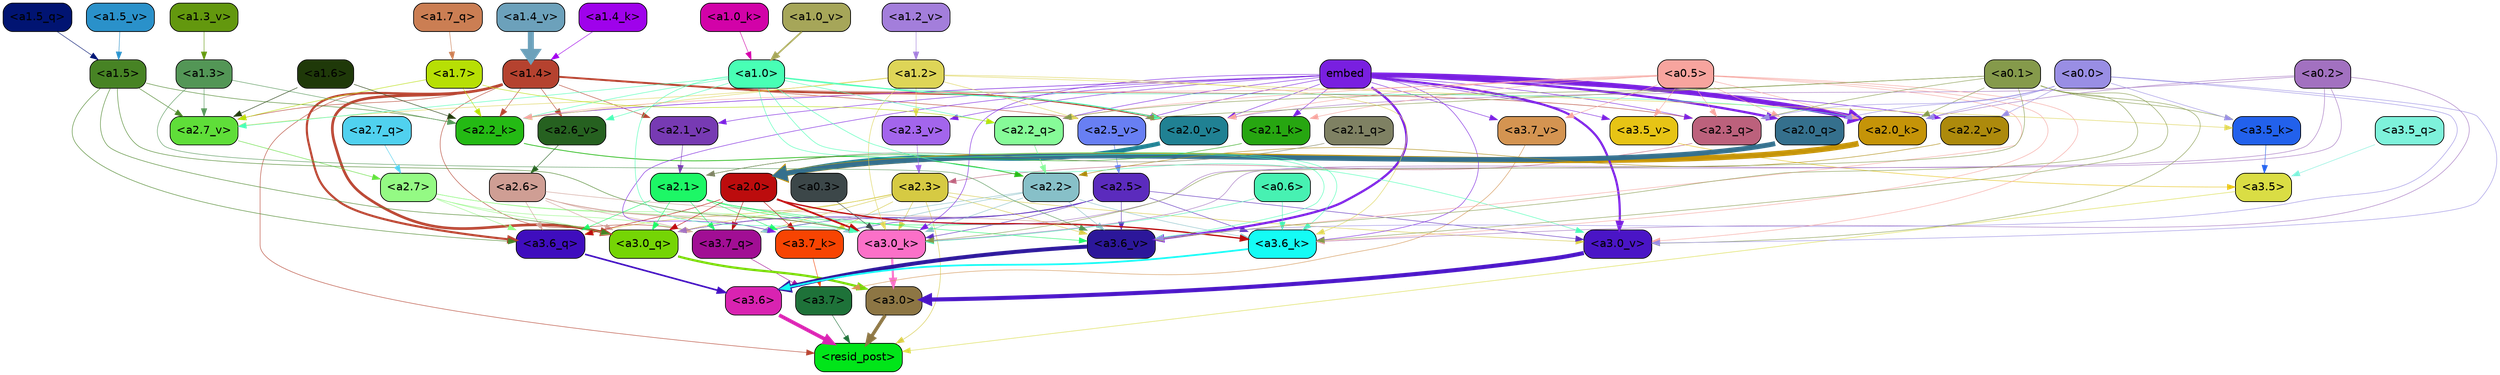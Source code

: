 strict digraph "" {
	graph [bgcolor=transparent,
		layout=dot,
		overlap=false,
		splines=true
	];
	"<a3.7>"	[color=black,
		fillcolor="#1e7239",
		fontname=Helvetica,
		shape=box,
		style="filled, rounded"];
	"<resid_post>"	[color=black,
		fillcolor="#01e519",
		fontname=Helvetica,
		shape=box,
		style="filled, rounded"];
	"<a3.7>" -> "<resid_post>"	[color="#1e7239",
		penwidth=0.6];
	"<a3.6>"	[color=black,
		fillcolor="#d923b1",
		fontname=Helvetica,
		shape=box,
		style="filled, rounded"];
	"<a3.6>" -> "<resid_post>"	[color="#d923b1",
		penwidth=4.646730065345764];
	"<a3.5>"	[color=black,
		fillcolor="#dadd44",
		fontname=Helvetica,
		shape=box,
		style="filled, rounded"];
	"<a3.5>" -> "<resid_post>"	[color="#dadd44",
		penwidth=0.6];
	"<a3.0>"	[color=black,
		fillcolor="#8d7644",
		fontname=Helvetica,
		shape=box,
		style="filled, rounded"];
	"<a3.0>" -> "<resid_post>"	[color="#8d7644",
		penwidth=4.323132634162903];
	"<a2.3>"	[color=black,
		fillcolor="#d6ca43",
		fontname=Helvetica,
		shape=box,
		style="filled, rounded"];
	"<a2.3>" -> "<resid_post>"	[color="#d6ca43",
		penwidth=0.6];
	"<a3.7_q>"	[color=black,
		fillcolor="#a10e94",
		fontname=Helvetica,
		shape=box,
		style="filled, rounded"];
	"<a2.3>" -> "<a3.7_q>"	[color="#d6ca43",
		penwidth=0.6];
	"<a3.6_q>"	[color=black,
		fillcolor="#3f0dbe",
		fontname=Helvetica,
		shape=box,
		style="filled, rounded"];
	"<a2.3>" -> "<a3.6_q>"	[color="#d6ca43",
		penwidth=0.6];
	"<a3.0_q>"	[color=black,
		fillcolor="#75d505",
		fontname=Helvetica,
		shape=box,
		style="filled, rounded"];
	"<a2.3>" -> "<a3.0_q>"	[color="#d6ca43",
		penwidth=0.6];
	"<a3.7_k>"	[color=black,
		fillcolor="#f74402",
		fontname=Helvetica,
		shape=box,
		style="filled, rounded"];
	"<a2.3>" -> "<a3.7_k>"	[color="#d6ca43",
		penwidth=0.6];
	"<a3.0_k>"	[color=black,
		fillcolor="#fb70c8",
		fontname=Helvetica,
		shape=box,
		style="filled, rounded"];
	"<a2.3>" -> "<a3.0_k>"	[color="#d6ca43",
		penwidth=0.6];
	"<a3.6_v>"	[color=black,
		fillcolor="#2c179a",
		fontname=Helvetica,
		shape=box,
		style="filled, rounded"];
	"<a2.3>" -> "<a3.6_v>"	[color="#d6ca43",
		penwidth=0.6];
	"<a3.0_v>"	[color=black,
		fillcolor="#4a15c6",
		fontname=Helvetica,
		shape=box,
		style="filled, rounded"];
	"<a2.3>" -> "<a3.0_v>"	[color="#d6ca43",
		penwidth=0.6];
	"<a1.4>"	[color=black,
		fillcolor="#b5422f",
		fontname=Helvetica,
		shape=box,
		style="filled, rounded"];
	"<a1.4>" -> "<resid_post>"	[color="#b5422f",
		penwidth=0.6];
	"<a1.4>" -> "<a3.7_q>"	[color="#b5422f",
		penwidth=0.6];
	"<a1.4>" -> "<a3.6_q>"	[color="#b5422f",
		penwidth=2.700703263282776];
	"<a1.4>" -> "<a3.0_q>"	[color="#b5422f",
		penwidth=3.34255850315094];
	"<a2.3_q>"	[color=black,
		fillcolor="#bc617c",
		fontname=Helvetica,
		shape=box,
		style="filled, rounded"];
	"<a1.4>" -> "<a2.3_q>"	[color="#b5422f",
		penwidth=0.6];
	"<a2.2_k>"	[color=black,
		fillcolor="#24ba14",
		fontname=Helvetica,
		shape=box,
		style="filled, rounded"];
	"<a1.4>" -> "<a2.2_k>"	[color="#b5422f",
		penwidth=0.6];
	"<a2.7_v>"	[color=black,
		fillcolor="#5fde39",
		fontname=Helvetica,
		shape=box,
		style="filled, rounded"];
	"<a1.4>" -> "<a2.7_v>"	[color="#b5422f",
		penwidth=0.6];
	"<a2.6_v>"	[color=black,
		fillcolor="#266120",
		fontname=Helvetica,
		shape=box,
		style="filled, rounded"];
	"<a1.4>" -> "<a2.6_v>"	[color="#b5422f",
		penwidth=0.6];
	"<a2.5_v>"	[color=black,
		fillcolor="#687ff3",
		fontname=Helvetica,
		shape=box,
		style="filled, rounded"];
	"<a1.4>" -> "<a2.5_v>"	[color="#b5422f",
		penwidth=0.6];
	"<a2.1_v>"	[color=black,
		fillcolor="#773ab3",
		fontname=Helvetica,
		shape=box,
		style="filled, rounded"];
	"<a1.4>" -> "<a2.1_v>"	[color="#b5422f",
		penwidth=0.6];
	"<a2.0_v>"	[color=black,
		fillcolor="#208193",
		fontname=Helvetica,
		shape=box,
		style="filled, rounded"];
	"<a1.4>" -> "<a2.0_v>"	[color="#b5422f",
		penwidth=2.387977123260498];
	"<a3.7_q>" -> "<a3.7>"	[color="#a10e94",
		penwidth=0.6];
	"<a3.6_q>" -> "<a3.6>"	[color="#3f0dbe",
		penwidth=2.03758105635643];
	"<a3.5_q>"	[color=black,
		fillcolor="#7ef2db",
		fontname=Helvetica,
		shape=box,
		style="filled, rounded"];
	"<a3.5_q>" -> "<a3.5>"	[color="#7ef2db",
		penwidth=0.6];
	"<a3.0_q>" -> "<a3.0>"	[color="#75d505",
		penwidth=2.8638100624084473];
	"<a3.7_k>" -> "<a3.7>"	[color="#f74402",
		penwidth=0.6];
	"<a3.6_k>"	[color=black,
		fillcolor="#14fcf5",
		fontname=Helvetica,
		shape=box,
		style="filled, rounded"];
	"<a3.6_k>" -> "<a3.6>"	[color="#14fcf5",
		penwidth=2.174198240041733];
	"<a3.5_k>"	[color=black,
		fillcolor="#2261ec",
		fontname=Helvetica,
		shape=box,
		style="filled, rounded"];
	"<a3.5_k>" -> "<a3.5>"	[color="#2261ec",
		penwidth=0.6];
	"<a3.0_k>" -> "<a3.0>"	[color="#fb70c8",
		penwidth=2.6274144649505615];
	"<a3.7_v>"	[color=black,
		fillcolor="#d49451",
		fontname=Helvetica,
		shape=box,
		style="filled, rounded"];
	"<a3.7_v>" -> "<a3.7>"	[color="#d49451",
		penwidth=0.6];
	"<a3.6_v>" -> "<a3.6>"	[color="#2c179a",
		penwidth=5.002329230308533];
	"<a3.5_v>"	[color=black,
		fillcolor="#e7c415",
		fontname=Helvetica,
		shape=box,
		style="filled, rounded"];
	"<a3.5_v>" -> "<a3.5>"	[color="#e7c415",
		penwidth=0.6];
	"<a3.0_v>" -> "<a3.0>"	[color="#4a15c6",
		penwidth=5.188832879066467];
	"<a2.7>"	[color=black,
		fillcolor="#94fa84",
		fontname=Helvetica,
		shape=box,
		style="filled, rounded"];
	"<a2.7>" -> "<a3.7_q>"	[color="#94fa84",
		penwidth=0.6];
	"<a2.7>" -> "<a3.6_q>"	[color="#94fa84",
		penwidth=0.6];
	"<a2.7>" -> "<a3.0_q>"	[color="#94fa84",
		penwidth=0.6];
	"<a2.7>" -> "<a3.7_k>"	[color="#94fa84",
		penwidth=0.6];
	"<a2.7>" -> "<a3.0_k>"	[color="#94fa84",
		penwidth=0.6];
	"<a2.6>"	[color=black,
		fillcolor="#cf9e94",
		fontname=Helvetica,
		shape=box,
		style="filled, rounded"];
	"<a2.6>" -> "<a3.7_q>"	[color="#cf9e94",
		penwidth=0.6];
	"<a2.6>" -> "<a3.6_q>"	[color="#cf9e94",
		penwidth=0.6];
	"<a2.6>" -> "<a3.0_q>"	[color="#cf9e94",
		penwidth=0.6];
	"<a2.6>" -> "<a3.7_k>"	[color="#cf9e94",
		penwidth=0.6];
	"<a2.6>" -> "<a3.6_k>"	[color="#cf9e94",
		penwidth=0.6];
	"<a2.6>" -> "<a3.0_k>"	[color="#cf9e94",
		penwidth=0.6];
	"<a2.5>"	[color=black,
		fillcolor="#5b2bbd",
		fontname=Helvetica,
		shape=box,
		style="filled, rounded"];
	"<a2.5>" -> "<a3.7_q>"	[color="#5b2bbd",
		penwidth=0.6];
	"<a2.5>" -> "<a3.0_q>"	[color="#5b2bbd",
		penwidth=0.6];
	"<a2.5>" -> "<a3.7_k>"	[color="#5b2bbd",
		penwidth=0.6];
	"<a2.5>" -> "<a3.6_k>"	[color="#5b2bbd",
		penwidth=0.6];
	"<a2.5>" -> "<a3.0_k>"	[color="#5b2bbd",
		penwidth=0.6];
	"<a2.5>" -> "<a3.6_v>"	[color="#5b2bbd",
		penwidth=0.6];
	"<a2.5>" -> "<a3.0_v>"	[color="#5b2bbd",
		penwidth=0.6];
	"<a2.2>"	[color=black,
		fillcolor="#87c0c8",
		fontname=Helvetica,
		shape=box,
		style="filled, rounded"];
	"<a2.2>" -> "<a3.7_q>"	[color="#87c0c8",
		penwidth=0.6];
	"<a2.2>" -> "<a3.7_k>"	[color="#87c0c8",
		penwidth=0.6];
	"<a2.2>" -> "<a3.6_k>"	[color="#87c0c8",
		penwidth=0.6];
	"<a2.2>" -> "<a3.0_k>"	[color="#87c0c8",
		penwidth=0.6];
	"<a2.2>" -> "<a3.6_v>"	[color="#87c0c8",
		penwidth=0.6];
	"<a2.1>"	[color=black,
		fillcolor="#1df766",
		fontname=Helvetica,
		shape=box,
		style="filled, rounded"];
	"<a2.1>" -> "<a3.7_q>"	[color="#1df766",
		penwidth=0.6];
	"<a2.1>" -> "<a3.6_q>"	[color="#1df766",
		penwidth=0.6];
	"<a2.1>" -> "<a3.0_q>"	[color="#1df766",
		penwidth=0.6];
	"<a2.1>" -> "<a3.7_k>"	[color="#1df766",
		penwidth=0.6];
	"<a2.1>" -> "<a3.6_k>"	[color="#1df766",
		penwidth=0.6];
	"<a2.1>" -> "<a3.0_k>"	[color="#1df766",
		penwidth=0.6];
	"<a2.1>" -> "<a3.6_v>"	[color="#1df766",
		penwidth=0.6];
	"<a2.0>"	[color=black,
		fillcolor="#bc0c0d",
		fontname=Helvetica,
		shape=box,
		style="filled, rounded"];
	"<a2.0>" -> "<a3.7_q>"	[color="#bc0c0d",
		penwidth=0.6];
	"<a2.0>" -> "<a3.6_q>"	[color="#bc0c0d",
		penwidth=0.6];
	"<a2.0>" -> "<a3.0_q>"	[color="#bc0c0d",
		penwidth=0.6];
	"<a2.0>" -> "<a3.7_k>"	[color="#bc0c0d",
		penwidth=0.6];
	"<a2.0>" -> "<a3.6_k>"	[color="#bc0c0d",
		penwidth=1.6454488784074783];
	"<a2.0>" -> "<a3.0_k>"	[color="#bc0c0d",
		penwidth=2.2218968719244003];
	"<a1.5>"	[color=black,
		fillcolor="#478324",
		fontname=Helvetica,
		shape=box,
		style="filled, rounded"];
	"<a1.5>" -> "<a3.6_q>"	[color="#478324",
		penwidth=0.6];
	"<a1.5>" -> "<a3.0_q>"	[color="#478324",
		penwidth=0.6];
	"<a1.5>" -> "<a3.0_k>"	[color="#478324",
		penwidth=0.6];
	"<a1.5>" -> "<a2.2_k>"	[color="#478324",
		penwidth=0.6];
	"<a1.5>" -> "<a2.7_v>"	[color="#478324",
		penwidth=0.6];
	"<a0.2>"	[color=black,
		fillcolor="#a271c0",
		fontname=Helvetica,
		shape=box,
		style="filled, rounded"];
	"<a0.2>" -> "<a3.0_q>"	[color="#a271c0",
		penwidth=0.6];
	"<a0.2>" -> "<a3.6_k>"	[color="#a271c0",
		penwidth=0.6];
	"<a0.2>" -> "<a3.0_k>"	[color="#a271c0",
		penwidth=0.6];
	"<a2.0_k>"	[color=black,
		fillcolor="#c59408",
		fontname=Helvetica,
		shape=box,
		style="filled, rounded"];
	"<a0.2>" -> "<a2.0_k>"	[color="#a271c0",
		penwidth=0.6];
	"<a0.2>" -> "<a2.0_v>"	[color="#a271c0",
		penwidth=0.6];
	embed	[color=black,
		fillcolor="#791fe0",
		fontname=Helvetica,
		shape=box,
		style="filled, rounded"];
	embed -> "<a3.7_k>"	[color="#791fe0",
		penwidth=0.6];
	embed -> "<a3.6_k>"	[color="#791fe0",
		penwidth=0.6];
	embed -> "<a3.0_k>"	[color="#791fe0",
		penwidth=0.6];
	embed -> "<a3.7_v>"	[color="#791fe0",
		penwidth=0.6];
	embed -> "<a3.6_v>"	[color="#791fe0",
		penwidth=2.8301228284835815];
	embed -> "<a3.5_v>"	[color="#791fe0",
		penwidth=0.6];
	embed -> "<a3.0_v>"	[color="#791fe0",
		penwidth=2.7660785913467407];
	embed -> "<a2.3_q>"	[color="#791fe0",
		penwidth=0.6];
	"<a2.2_q>"	[color=black,
		fillcolor="#86fb98",
		fontname=Helvetica,
		shape=box,
		style="filled, rounded"];
	embed -> "<a2.2_q>"	[color="#791fe0",
		penwidth=0.6];
	"<a2.0_q>"	[color=black,
		fillcolor="#35708d",
		fontname=Helvetica,
		shape=box,
		style="filled, rounded"];
	embed -> "<a2.0_q>"	[color="#791fe0",
		penwidth=2.918822765350342];
	embed -> "<a2.2_k>"	[color="#791fe0",
		penwidth=0.7099294662475586];
	"<a2.1_k>"	[color=black,
		fillcolor="#27a611",
		fontname=Helvetica,
		shape=box,
		style="filled, rounded"];
	embed -> "<a2.1_k>"	[color="#791fe0",
		penwidth=0.6];
	embed -> "<a2.0_k>"	[color="#791fe0",
		penwidth=6.075345039367676];
	embed -> "<a2.5_v>"	[color="#791fe0",
		penwidth=0.6];
	"<a2.3_v>"	[color=black,
		fillcolor="#a365ec",
		fontname=Helvetica,
		shape=box,
		style="filled, rounded"];
	embed -> "<a2.3_v>"	[color="#791fe0",
		penwidth=0.6];
	"<a2.2_v>"	[color=black,
		fillcolor="#ad8a0c",
		fontname=Helvetica,
		shape=box,
		style="filled, rounded"];
	embed -> "<a2.2_v>"	[color="#791fe0",
		penwidth=0.6909599304199219];
	embed -> "<a2.1_v>"	[color="#791fe0",
		penwidth=0.6];
	embed -> "<a2.0_v>"	[color="#791fe0",
		penwidth=0.6];
	"<a1.2>"	[color=black,
		fillcolor="#ded557",
		fontname=Helvetica,
		shape=box,
		style="filled, rounded"];
	"<a1.2>" -> "<a3.6_k>"	[color="#ded557",
		penwidth=0.6];
	"<a1.2>" -> "<a3.5_k>"	[color="#ded557",
		penwidth=0.6];
	"<a1.2>" -> "<a3.0_k>"	[color="#ded557",
		penwidth=0.6];
	"<a1.2>" -> "<a2.2_k>"	[color="#ded557",
		penwidth=0.6];
	"<a1.2>" -> "<a2.7_v>"	[color="#ded557",
		penwidth=0.6];
	"<a1.2>" -> "<a2.5_v>"	[color="#ded557",
		penwidth=0.6];
	"<a1.2>" -> "<a2.3_v>"	[color="#ded557",
		penwidth=0.6];
	"<a1.0>"	[color=black,
		fillcolor="#48ffb5",
		fontname=Helvetica,
		shape=box,
		style="filled, rounded"];
	"<a1.0>" -> "<a3.6_k>"	[color="#48ffb5",
		penwidth=0.6];
	"<a1.0>" -> "<a3.0_k>"	[color="#48ffb5",
		penwidth=0.6];
	"<a1.0>" -> "<a3.6_v>"	[color="#48ffb5",
		penwidth=0.6];
	"<a1.0>" -> "<a3.0_v>"	[color="#48ffb5",
		penwidth=0.6];
	"<a1.0>" -> "<a2.2_q>"	[color="#48ffb5",
		penwidth=0.6];
	"<a1.0>" -> "<a2.2_k>"	[color="#48ffb5",
		penwidth=0.6];
	"<a1.0>" -> "<a2.0_k>"	[color="#48ffb5",
		penwidth=0.6];
	"<a1.0>" -> "<a2.7_v>"	[color="#48ffb5",
		penwidth=0.6];
	"<a1.0>" -> "<a2.6_v>"	[color="#48ffb5",
		penwidth=0.6];
	"<a1.0>" -> "<a2.0_v>"	[color="#48ffb5",
		penwidth=1.2435333728790283];
	"<a0.6>"	[color=black,
		fillcolor="#47f1b2",
		fontname=Helvetica,
		shape=box,
		style="filled, rounded"];
	"<a0.6>" -> "<a3.6_k>"	[color="#47f1b2",
		penwidth=0.6];
	"<a0.6>" -> "<a3.0_k>"	[color="#47f1b2",
		penwidth=0.6];
	"<a0.5>"	[color=black,
		fillcolor="#f7a49e",
		fontname=Helvetica,
		shape=box,
		style="filled, rounded"];
	"<a0.5>" -> "<a3.6_k>"	[color="#f7a49e",
		penwidth=0.6];
	"<a0.5>" -> "<a3.7_v>"	[color="#f7a49e",
		penwidth=0.6];
	"<a0.5>" -> "<a3.6_v>"	[color="#f7a49e",
		penwidth=0.6];
	"<a0.5>" -> "<a3.5_v>"	[color="#f7a49e",
		penwidth=0.6];
	"<a0.5>" -> "<a3.0_v>"	[color="#f7a49e",
		penwidth=0.6124261617660522];
	"<a0.5>" -> "<a2.3_q>"	[color="#f7a49e",
		penwidth=0.6];
	"<a0.5>" -> "<a2.2_q>"	[color="#f7a49e",
		penwidth=0.6];
	"<a0.5>" -> "<a2.0_q>"	[color="#f7a49e",
		penwidth=0.6];
	"<a0.5>" -> "<a2.2_k>"	[color="#f7a49e",
		penwidth=0.6];
	"<a0.5>" -> "<a2.1_k>"	[color="#f7a49e",
		penwidth=0.6];
	"<a0.5>" -> "<a2.0_k>"	[color="#f7a49e",
		penwidth=0.6112704277038574];
	"<a0.5>" -> "<a2.0_v>"	[color="#f7a49e",
		penwidth=0.6];
	"<a0.1>"	[color=black,
		fillcolor="#859a4b",
		fontname=Helvetica,
		shape=box,
		style="filled, rounded"];
	"<a0.1>" -> "<a3.6_k>"	[color="#859a4b",
		penwidth=0.6];
	"<a0.1>" -> "<a3.5_k>"	[color="#859a4b",
		penwidth=0.6];
	"<a0.1>" -> "<a3.0_k>"	[color="#859a4b",
		penwidth=0.6];
	"<a0.1>" -> "<a3.6_v>"	[color="#859a4b",
		penwidth=0.6];
	"<a0.1>" -> "<a3.0_v>"	[color="#859a4b",
		penwidth=0.6];
	"<a0.1>" -> "<a2.3_q>"	[color="#859a4b",
		penwidth=0.6];
	"<a0.1>" -> "<a2.2_q>"	[color="#859a4b",
		penwidth=0.6];
	"<a0.1>" -> "<a2.0_k>"	[color="#859a4b",
		penwidth=0.6];
	"<a0.1>" -> "<a2.5_v>"	[color="#859a4b",
		penwidth=0.6];
	"<a0.0>"	[color=black,
		fillcolor="#998ee4",
		fontname=Helvetica,
		shape=box,
		style="filled, rounded"];
	"<a0.0>" -> "<a3.5_k>"	[color="#998ee4",
		penwidth=0.6];
	"<a0.0>" -> "<a3.6_v>"	[color="#998ee4",
		penwidth=0.6];
	"<a0.0>" -> "<a3.0_v>"	[color="#998ee4",
		penwidth=0.6];
	"<a0.0>" -> "<a2.3_q>"	[color="#998ee4",
		penwidth=0.6];
	"<a0.0>" -> "<a2.0_q>"	[color="#998ee4",
		penwidth=0.6];
	"<a0.0>" -> "<a2.0_k>"	[color="#998ee4",
		penwidth=0.6];
	"<a0.0>" -> "<a2.2_v>"	[color="#998ee4",
		penwidth=0.6];
	"<a0.3>"	[color=black,
		fillcolor="#3c4749",
		fontname=Helvetica,
		shape=box,
		style="filled, rounded"];
	"<a0.3>" -> "<a3.0_k>"	[color="#3c4749",
		penwidth=0.6];
	"<a1.3>"	[color=black,
		fillcolor="#539656",
		fontname=Helvetica,
		shape=box,
		style="filled, rounded"];
	"<a1.3>" -> "<a3.6_v>"	[color="#539656",
		penwidth=0.6];
	"<a1.3>" -> "<a2.2_k>"	[color="#539656",
		penwidth=0.6];
	"<a1.3>" -> "<a2.7_v>"	[color="#539656",
		penwidth=0.6];
	"<a2.7_q>"	[color=black,
		fillcolor="#50d1ef",
		fontname=Helvetica,
		shape=box,
		style="filled, rounded"];
	"<a2.7_q>" -> "<a2.7>"	[color="#50d1ef",
		penwidth=0.6];
	"<a2.3_q>" -> "<a2.3>"	[color="#bc617c",
		penwidth=0.6];
	"<a2.2_q>" -> "<a2.2>"	[color="#86fb98",
		penwidth=0.8114519119262695];
	"<a2.1_q>"	[color=black,
		fillcolor="#7f8163",
		fontname=Helvetica,
		shape=box,
		style="filled, rounded"];
	"<a2.1_q>" -> "<a2.1>"	[color="#7f8163",
		penwidth=0.6];
	"<a2.0_q>" -> "<a2.0>"	[color="#35708d",
		penwidth=6.2323237657547];
	"<a2.2_k>" -> "<a2.2>"	[color="#24ba14",
		penwidth=0.9331893920898438];
	"<a2.1_k>" -> "<a2.1>"	[color="#27a611",
		penwidth=0.6];
	"<a2.0_k>" -> "<a2.0>"	[color="#c59408",
		penwidth=7.158664226531982];
	"<a2.7_v>" -> "<a2.7>"	[color="#5fde39",
		penwidth=0.6];
	"<a2.6_v>" -> "<a2.6>"	[color="#266120",
		penwidth=0.6];
	"<a2.5_v>" -> "<a2.5>"	[color="#687ff3",
		penwidth=0.6657319068908691];
	"<a2.3_v>" -> "<a2.3>"	[color="#a365ec",
		penwidth=0.6];
	"<a2.2_v>" -> "<a2.2>"	[color="#ad8a0c",
		penwidth=0.6];
	"<a2.1_v>" -> "<a2.1>"	[color="#773ab3",
		penwidth=0.6];
	"<a2.0_v>" -> "<a2.0>"	[color="#208193",
		penwidth=5.380099236965179];
	"<a1.7>"	[color=black,
		fillcolor="#b7df05",
		fontname=Helvetica,
		shape=box,
		style="filled, rounded"];
	"<a1.7>" -> "<a2.2_q>"	[color="#b7df05",
		penwidth=0.6];
	"<a1.7>" -> "<a2.2_k>"	[color="#b7df05",
		penwidth=0.6];
	"<a1.7>" -> "<a2.7_v>"	[color="#b7df05",
		penwidth=0.6];
	"<a1.6>"	[color=black,
		fillcolor="#1f3909",
		fontname=Helvetica,
		shape=box,
		style="filled, rounded"];
	"<a1.6>" -> "<a2.2_k>"	[color="#1f3909",
		penwidth=0.6];
	"<a1.6>" -> "<a2.7_v>"	[color="#1f3909",
		penwidth=0.6];
	"<a1.7_q>"	[color=black,
		fillcolor="#cb7e53",
		fontname=Helvetica,
		shape=box,
		style="filled, rounded"];
	"<a1.7_q>" -> "<a1.7>"	[color="#cb7e53",
		penwidth=0.6];
	"<a1.5_q>"	[color=black,
		fillcolor="#011472",
		fontname=Helvetica,
		shape=box,
		style="filled, rounded"];
	"<a1.5_q>" -> "<a1.5>"	[color="#011472",
		penwidth=0.6];
	"<a1.4_k>"	[color=black,
		fillcolor="#9f02eb",
		fontname=Helvetica,
		shape=box,
		style="filled, rounded"];
	"<a1.4_k>" -> "<a1.4>"	[color="#9f02eb",
		penwidth=0.6];
	"<a1.0_k>"	[color=black,
		fillcolor="#d202a8",
		fontname=Helvetica,
		shape=box,
		style="filled, rounded"];
	"<a1.0_k>" -> "<a1.0>"	[color="#d202a8",
		penwidth=0.6];
	"<a1.5_v>"	[color=black,
		fillcolor="#2a91ca",
		fontname=Helvetica,
		shape=box,
		style="filled, rounded"];
	"<a1.5_v>" -> "<a1.5>"	[color="#2a91ca",
		penwidth=0.6];
	"<a1.4_v>"	[color=black,
		fillcolor="#6ca1bb",
		fontname=Helvetica,
		shape=box,
		style="filled, rounded"];
	"<a1.4_v>" -> "<a1.4>"	[color="#6ca1bb",
		penwidth=7.649995803833008];
	"<a1.3_v>"	[color=black,
		fillcolor="#63980e",
		fontname=Helvetica,
		shape=box,
		style="filled, rounded"];
	"<a1.3_v>" -> "<a1.3>"	[color="#63980e",
		penwidth=0.6];
	"<a1.2_v>"	[color=black,
		fillcolor="#a37edb",
		fontname=Helvetica,
		shape=box,
		style="filled, rounded"];
	"<a1.2_v>" -> "<a1.2>"	[color="#a37edb",
		penwidth=0.6];
	"<a1.0_v>"	[color=black,
		fillcolor="#a6a659",
		fontname=Helvetica,
		shape=box,
		style="filled, rounded"];
	"<a1.0_v>" -> "<a1.0>"	[color="#a6a659",
		penwidth=2.050852060317993];
}
